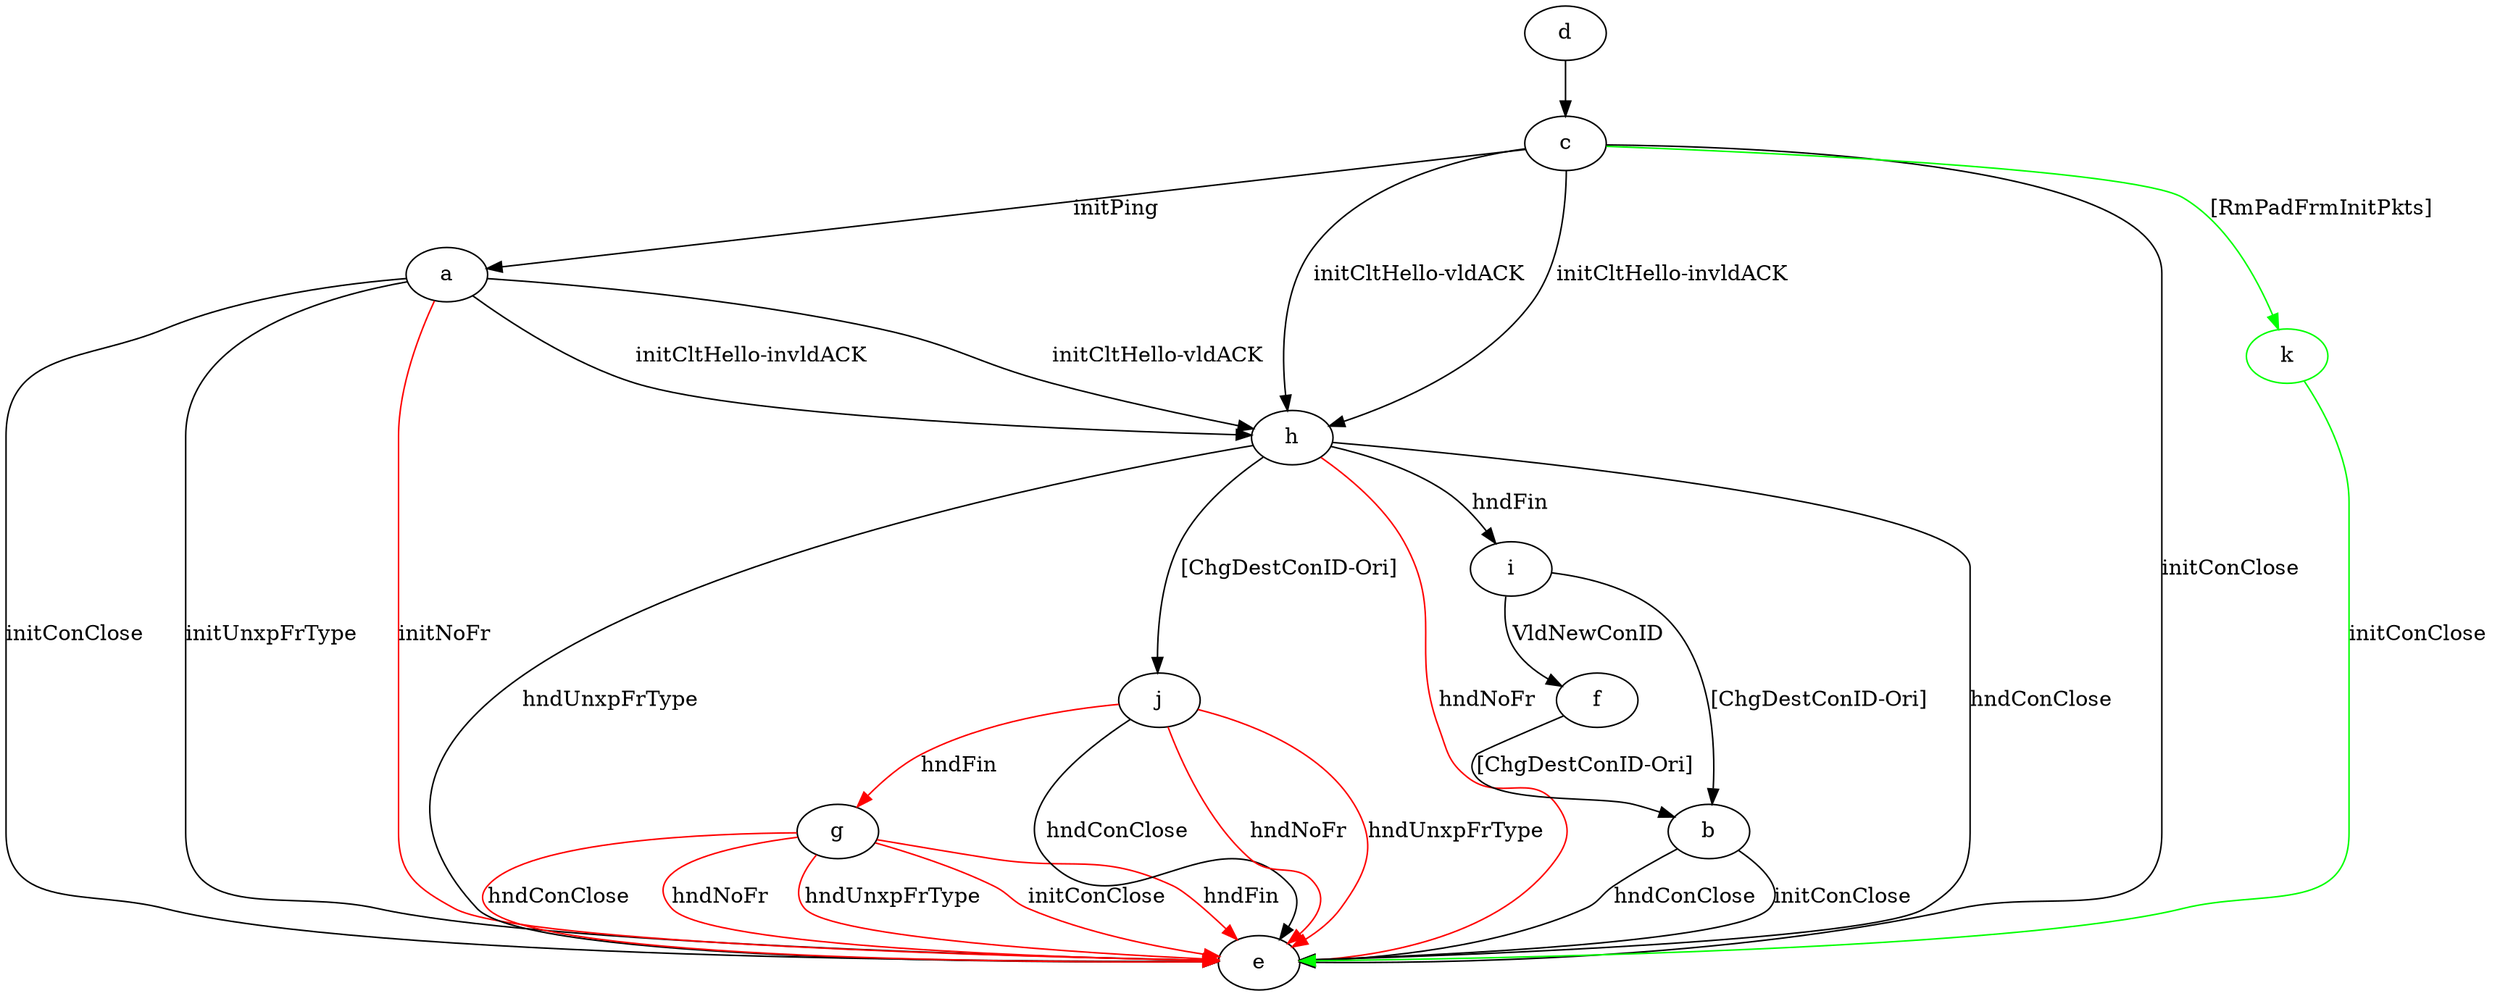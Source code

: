 digraph "" {
	a -> e	[key=0,
		label="initConClose "];
	a -> e	[key=1,
		label="initUnxpFrType "];
	a -> e	[key=2,
		color=red,
		label="initNoFr "];
	a -> h	[key=0,
		label="initCltHello-vldACK "];
	a -> h	[key=1,
		label="initCltHello-invldACK "];
	b -> e	[key=0,
		label="initConClose "];
	b -> e	[key=1,
		label="hndConClose "];
	c -> a	[key=0,
		label="initPing "];
	c -> e	[key=0,
		label="initConClose "];
	c -> h	[key=0,
		label="initCltHello-vldACK "];
	c -> h	[key=1,
		label="initCltHello-invldACK "];
	k	[color=green];
	c -> k	[key=0,
		color=green,
		label="[RmPadFrmInitPkts] "];
	d -> c	[key=0];
	f -> b	[key=0,
		label="[ChgDestConID-Ori] "];
	g -> e	[key=0,
		color=red,
		label="initConClose "];
	g -> e	[key=1,
		color=red,
		label="hndFin "];
	g -> e	[key=2,
		color=red,
		label="hndConClose "];
	g -> e	[key=3,
		color=red,
		label="hndNoFr "];
	g -> e	[key=4,
		color=red,
		label="hndUnxpFrType "];
	h -> e	[key=0,
		label="hndConClose "];
	h -> e	[key=1,
		label="hndUnxpFrType "];
	h -> e	[key=2,
		color=red,
		label="hndNoFr "];
	h -> i	[key=0,
		label="hndFin "];
	h -> j	[key=0,
		label="[ChgDestConID-Ori] "];
	i -> b	[key=0,
		label="[ChgDestConID-Ori] "];
	i -> f	[key=0,
		label="VldNewConID "];
	j -> e	[key=0,
		label="hndConClose "];
	j -> e	[key=1,
		color=red,
		label="hndNoFr "];
	j -> e	[key=2,
		color=red,
		label="hndUnxpFrType "];
	j -> g	[key=0,
		color=red,
		label="hndFin "];
	k -> e	[key=0,
		color=green,
		label="initConClose "];
}
